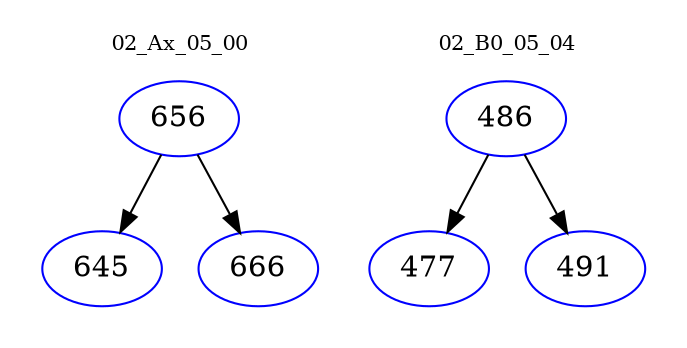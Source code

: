 digraph{
subgraph cluster_0 {
color = white
label = "02_Ax_05_00";
fontsize=10;
T0_656 [label="656", color="blue"]
T0_656 -> T0_645 [color="black"]
T0_645 [label="645", color="blue"]
T0_656 -> T0_666 [color="black"]
T0_666 [label="666", color="blue"]
}
subgraph cluster_1 {
color = white
label = "02_B0_05_04";
fontsize=10;
T1_486 [label="486", color="blue"]
T1_486 -> T1_477 [color="black"]
T1_477 [label="477", color="blue"]
T1_486 -> T1_491 [color="black"]
T1_491 [label="491", color="blue"]
}
}
